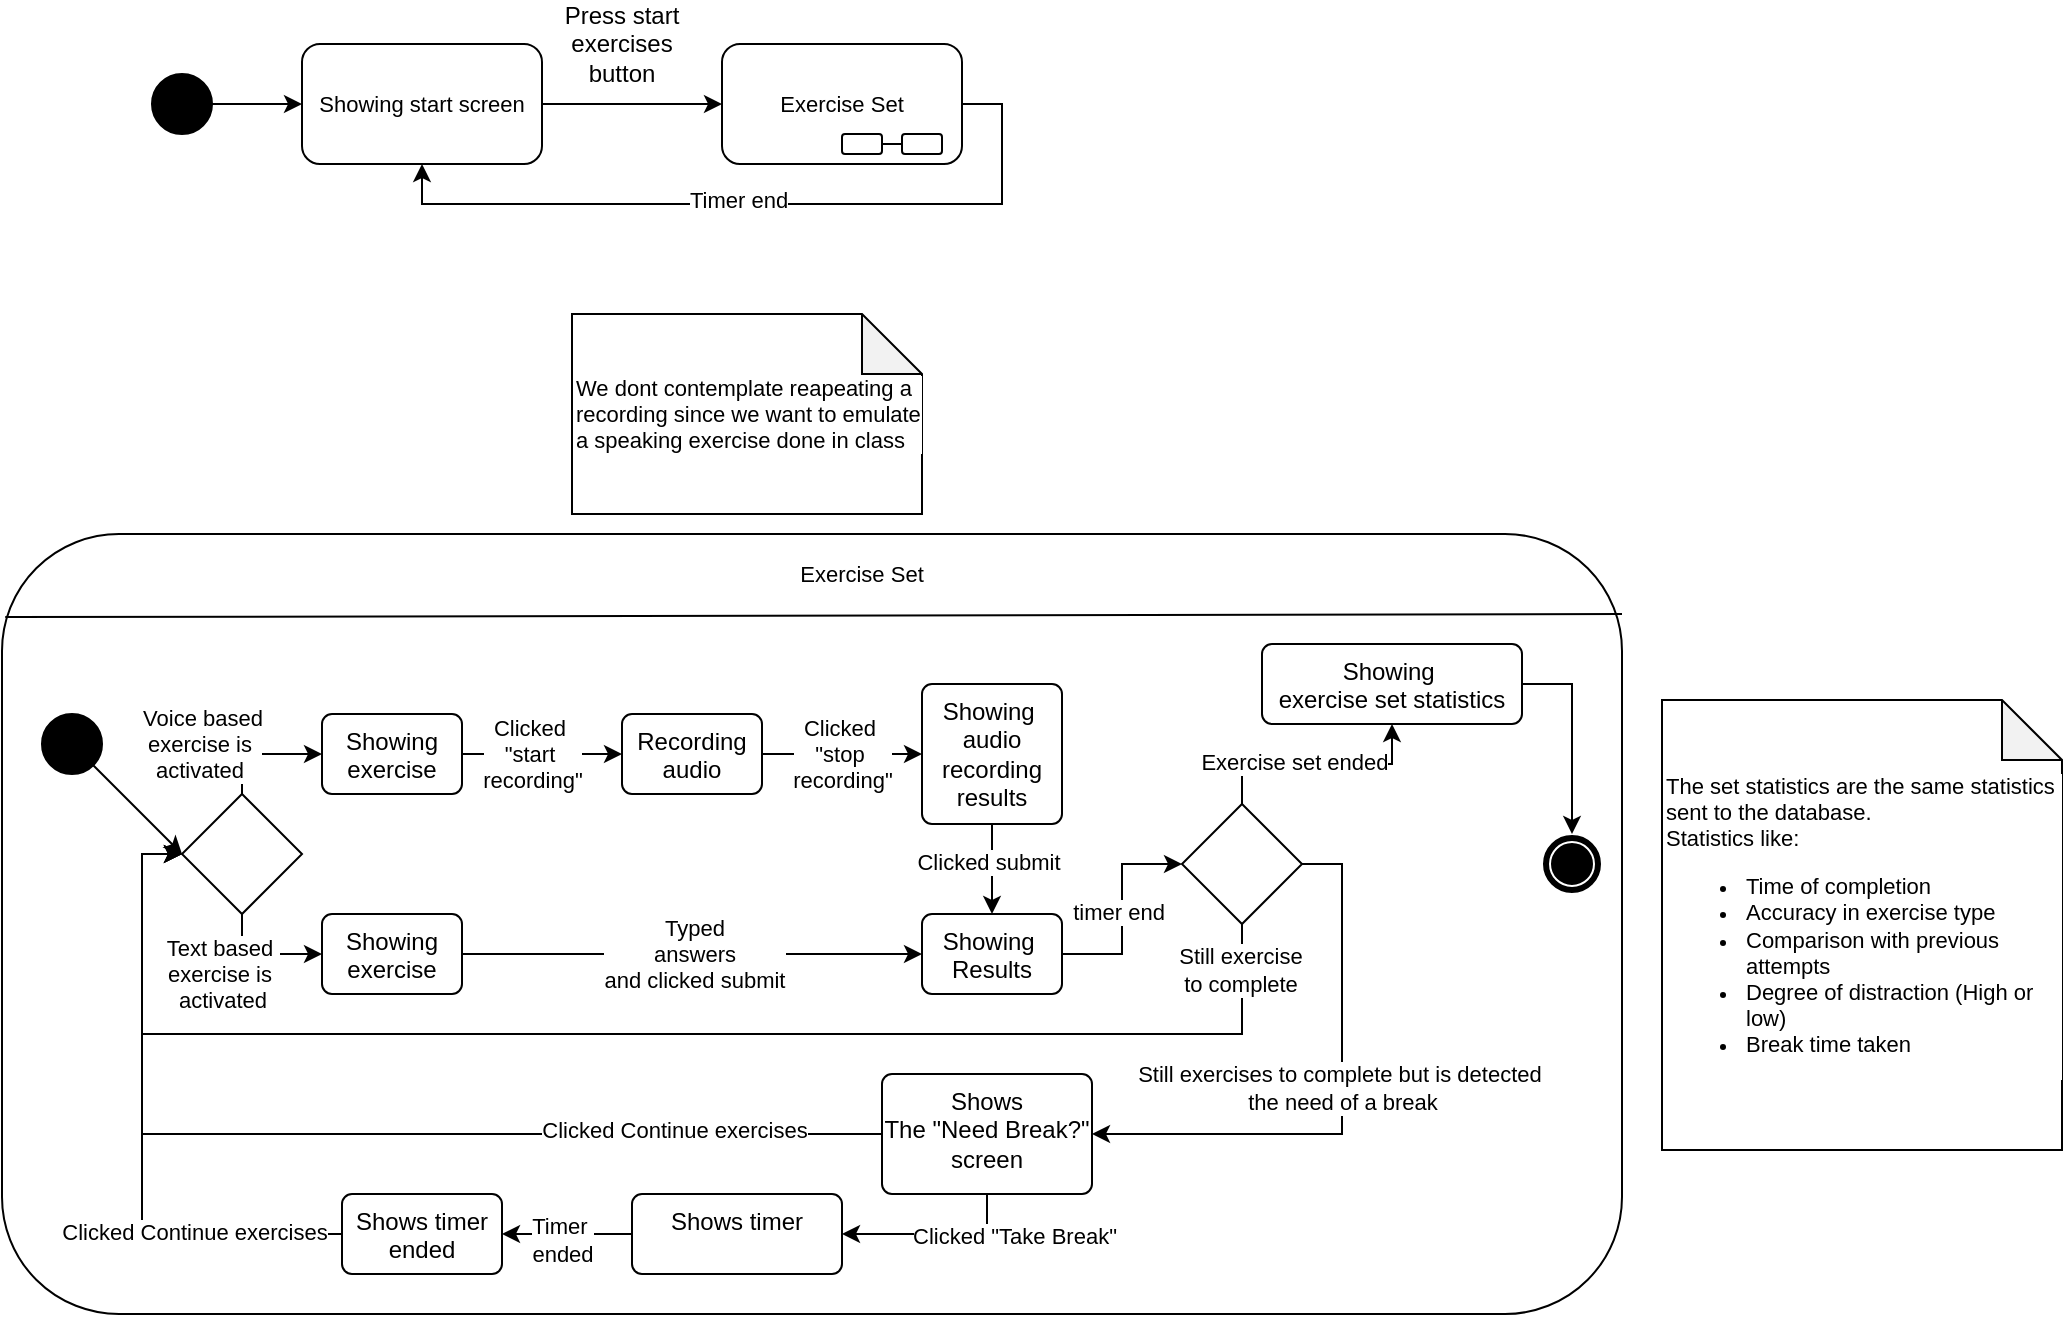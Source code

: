 <mxfile version="24.6.4" type="device">
  <diagram name="Page-1" id="5f0bae14-7c28-e335-631c-24af17079c00">
    <mxGraphModel dx="1185" dy="779" grid="1" gridSize="10" guides="1" tooltips="1" connect="1" arrows="1" fold="1" page="1" pageScale="1" pageWidth="1100" pageHeight="850" background="none" math="0" shadow="0">
      <root>
        <mxCell id="0" />
        <mxCell id="1" parent="0" />
        <mxCell id="zLHpc_LP7oTZizmcBeUN-13" style="edgeStyle=orthogonalEdgeStyle;rounded=0;orthogonalLoop=1;jettySize=auto;html=1;exitX=1;exitY=0.5;exitDx=0;exitDy=0;entryX=0;entryY=0.5;entryDx=0;entryDy=0;" edge="1" parent="1" source="ispf3cTAjHFTwqw6l8b9-2" target="zLHpc_LP7oTZizmcBeUN-8">
          <mxGeometry relative="1" as="geometry" />
        </mxCell>
        <mxCell id="ispf3cTAjHFTwqw6l8b9-2" value="" style="ellipse;fillColor=strokeColor;html=1;" parent="1" vertex="1">
          <mxGeometry x="125" y="70" width="30" height="30" as="geometry" />
        </mxCell>
        <mxCell id="ispf3cTAjHFTwqw6l8b9-28" style="edgeStyle=none;shape=connector;rounded=0;orthogonalLoop=1;jettySize=auto;html=1;exitX=0;exitY=0.5;exitDx=0;exitDy=0;strokeColor=default;align=center;verticalAlign=middle;fontFamily=Helvetica;fontSize=11;fontColor=default;labelBackgroundColor=default;startArrow=classic;startFill=1;endArrow=none;endFill=0;" parent="1" edge="1">
          <mxGeometry relative="1" as="geometry">
            <mxPoint x="410" y="85" as="sourcePoint" />
            <mxPoint x="320" y="85" as="targetPoint" />
          </mxGeometry>
        </mxCell>
        <mxCell id="ispf3cTAjHFTwqw6l8b9-27" value="Press start&lt;div&gt;exercises button&lt;/div&gt;" style="text;html=1;align=center;verticalAlign=middle;whiteSpace=wrap;rounded=0;" parent="1" vertex="1">
          <mxGeometry x="330" y="40" width="60" height="30" as="geometry" />
        </mxCell>
        <mxCell id="ispf3cTAjHFTwqw6l8b9-34" value="" style="rounded=1;whiteSpace=wrap;html=1;fontFamily=Helvetica;fontSize=11;fontColor=default;labelBackgroundColor=default;connectable=0;" parent="1" vertex="1">
          <mxGeometry x="50" y="300" width="810" height="390" as="geometry" />
        </mxCell>
        <mxCell id="ispf3cTAjHFTwqw6l8b9-35" value="" style="endArrow=none;html=1;rounded=0;strokeColor=default;align=center;verticalAlign=middle;fontFamily=Helvetica;fontSize=11;fontColor=default;labelBackgroundColor=default;exitX=0.002;exitY=0.154;exitDx=0;exitDy=0;entryX=1;entryY=0.15;entryDx=0;entryDy=0;entryPerimeter=0;exitPerimeter=0;" parent="1" edge="1">
          <mxGeometry width="50" height="50" relative="1" as="geometry">
            <mxPoint x="51.62" y="341.56" as="sourcePoint" />
            <mxPoint x="860" y="340" as="targetPoint" />
          </mxGeometry>
        </mxCell>
        <mxCell id="ispf3cTAjHFTwqw6l8b9-36" value="Exercise Set" style="text;html=1;align=center;verticalAlign=middle;whiteSpace=wrap;rounded=0;fontFamily=Helvetica;fontSize=11;fontColor=default;labelBackgroundColor=default;" parent="1" vertex="1">
          <mxGeometry x="440" y="300" width="80" height="40" as="geometry" />
        </mxCell>
        <mxCell id="ispf3cTAjHFTwqw6l8b9-49" style="edgeStyle=none;shape=connector;rounded=0;orthogonalLoop=1;jettySize=auto;html=1;exitX=1;exitY=1;exitDx=0;exitDy=0;entryX=0;entryY=0.5;entryDx=0;entryDy=0;strokeColor=default;align=center;verticalAlign=middle;fontFamily=Helvetica;fontSize=11;fontColor=default;labelBackgroundColor=default;startArrow=none;startFill=0;endArrow=classic;endFill=1;" parent="1" source="ispf3cTAjHFTwqw6l8b9-37" target="ispf3cTAjHFTwqw6l8b9-47" edge="1">
          <mxGeometry relative="1" as="geometry" />
        </mxCell>
        <mxCell id="ispf3cTAjHFTwqw6l8b9-37" value="" style="ellipse;fillColor=strokeColor;html=1;" parent="1" vertex="1">
          <mxGeometry x="70" y="390" width="30" height="30" as="geometry" />
        </mxCell>
        <mxCell id="ispf3cTAjHFTwqw6l8b9-38" value="" style="ellipse;shape=doubleEllipse;whiteSpace=wrap;html=1;fontFamily=Helvetica;fontSize=11;fontColor=default;labelBackgroundColor=default;fillStyle=solid;strokeColor=#FFFFFF;fillColor=#000000;" parent="1" vertex="1">
          <mxGeometry x="820" y="450" width="30" height="30" as="geometry" />
        </mxCell>
        <mxCell id="ispf3cTAjHFTwqw6l8b9-51" style="edgeStyle=orthogonalEdgeStyle;shape=connector;rounded=0;orthogonalLoop=1;jettySize=auto;html=1;exitX=0.5;exitY=0;exitDx=0;exitDy=0;strokeColor=default;align=center;verticalAlign=middle;fontFamily=Helvetica;fontSize=11;fontColor=default;labelBackgroundColor=default;startArrow=none;startFill=0;endArrow=classic;endFill=1;" parent="1" source="ispf3cTAjHFTwqw6l8b9-47" target="ispf3cTAjHFTwqw6l8b9-50" edge="1">
          <mxGeometry relative="1" as="geometry" />
        </mxCell>
        <mxCell id="ispf3cTAjHFTwqw6l8b9-54" value="Voice based&lt;div&gt;exercise is&amp;nbsp;&lt;/div&gt;&lt;div&gt;activated&amp;nbsp;&lt;/div&gt;" style="edgeLabel;html=1;align=center;verticalAlign=middle;resizable=0;points=[];fontFamily=Helvetica;fontSize=11;fontColor=default;labelBackgroundColor=default;" parent="ispf3cTAjHFTwqw6l8b9-51" vertex="1" connectable="0">
          <mxGeometry x="-0.333" y="1" relative="1" as="geometry">
            <mxPoint x="-20" y="-4" as="offset" />
          </mxGeometry>
        </mxCell>
        <mxCell id="ispf3cTAjHFTwqw6l8b9-53" style="edgeStyle=orthogonalEdgeStyle;shape=connector;rounded=0;orthogonalLoop=1;jettySize=auto;html=1;exitX=0.5;exitY=1;exitDx=0;exitDy=0;entryX=0;entryY=0.5;entryDx=0;entryDy=0;strokeColor=default;align=center;verticalAlign=middle;fontFamily=Helvetica;fontSize=11;fontColor=default;labelBackgroundColor=default;startArrow=none;startFill=0;endArrow=classic;endFill=1;" parent="1" source="ispf3cTAjHFTwqw6l8b9-47" target="ispf3cTAjHFTwqw6l8b9-52" edge="1">
          <mxGeometry relative="1" as="geometry" />
        </mxCell>
        <mxCell id="ispf3cTAjHFTwqw6l8b9-55" value="Text based&amp;nbsp;&lt;div&gt;exercise is&amp;nbsp;&lt;/div&gt;&lt;div&gt;activated&lt;br&gt;&lt;/div&gt;" style="edgeLabel;html=1;align=center;verticalAlign=middle;resizable=0;points=[];fontFamily=Helvetica;fontSize=11;fontColor=default;labelBackgroundColor=default;" parent="ispf3cTAjHFTwqw6l8b9-53" vertex="1" connectable="0">
          <mxGeometry x="-0.38" y="1" relative="1" as="geometry">
            <mxPoint x="-11" y="11" as="offset" />
          </mxGeometry>
        </mxCell>
        <mxCell id="ispf3cTAjHFTwqw6l8b9-47" value="" style="rhombus;whiteSpace=wrap;html=1;fontFamily=Helvetica;fontSize=11;fontColor=default;labelBackgroundColor=default;" parent="1" vertex="1">
          <mxGeometry x="140" y="430" width="60" height="60" as="geometry" />
        </mxCell>
        <mxCell id="ispf3cTAjHFTwqw6l8b9-57" value="" style="edgeStyle=orthogonalEdgeStyle;shape=connector;rounded=0;orthogonalLoop=1;jettySize=auto;html=1;strokeColor=default;align=center;verticalAlign=middle;fontFamily=Helvetica;fontSize=11;fontColor=default;labelBackgroundColor=default;startArrow=none;startFill=0;endArrow=classic;endFill=1;" parent="1" source="ispf3cTAjHFTwqw6l8b9-50" target="ispf3cTAjHFTwqw6l8b9-56" edge="1">
          <mxGeometry relative="1" as="geometry" />
        </mxCell>
        <mxCell id="ispf3cTAjHFTwqw6l8b9-60" value="Clicked&amp;nbsp;&lt;div&gt;&quot;start&amp;nbsp;&lt;/div&gt;&lt;div&gt;recording&quot;&lt;/div&gt;" style="edgeLabel;html=1;align=center;verticalAlign=middle;resizable=0;points=[];fontFamily=Helvetica;fontSize=11;fontColor=default;labelBackgroundColor=default;" parent="ispf3cTAjHFTwqw6l8b9-57" vertex="1" connectable="0">
          <mxGeometry x="-0.136" relative="1" as="geometry">
            <mxPoint as="offset" />
          </mxGeometry>
        </mxCell>
        <mxCell id="ispf3cTAjHFTwqw6l8b9-50" value="Showing exercise" style="html=1;align=center;verticalAlign=top;rounded=1;absoluteArcSize=1;arcSize=10;dashed=0;whiteSpace=wrap;" parent="1" vertex="1">
          <mxGeometry x="210" y="390" width="70" height="40" as="geometry" />
        </mxCell>
        <mxCell id="ispf3cTAjHFTwqw6l8b9-59" value="" style="edgeStyle=orthogonalEdgeStyle;shape=connector;rounded=0;orthogonalLoop=1;jettySize=auto;html=1;strokeColor=default;align=center;verticalAlign=middle;fontFamily=Helvetica;fontSize=11;fontColor=default;labelBackgroundColor=default;startArrow=none;startFill=0;endArrow=classic;endFill=1;" parent="1" source="ispf3cTAjHFTwqw6l8b9-52" target="ispf3cTAjHFTwqw6l8b9-58" edge="1">
          <mxGeometry relative="1" as="geometry" />
        </mxCell>
        <mxCell id="ispf3cTAjHFTwqw6l8b9-61" value="Typed&lt;div&gt;answers&lt;/div&gt;&lt;div&gt;and clicked submit&lt;/div&gt;" style="edgeLabel;html=1;align=center;verticalAlign=middle;resizable=0;points=[];fontFamily=Helvetica;fontSize=11;fontColor=default;labelBackgroundColor=default;" parent="ispf3cTAjHFTwqw6l8b9-59" vertex="1" connectable="0">
          <mxGeometry x="0.067" relative="1" as="geometry">
            <mxPoint x="-7" as="offset" />
          </mxGeometry>
        </mxCell>
        <mxCell id="ispf3cTAjHFTwqw6l8b9-52" value="Showing exercise" style="html=1;align=center;verticalAlign=top;rounded=1;absoluteArcSize=1;arcSize=10;dashed=0;whiteSpace=wrap;" parent="1" vertex="1">
          <mxGeometry x="210" y="490" width="70" height="40" as="geometry" />
        </mxCell>
        <mxCell id="ispf3cTAjHFTwqw6l8b9-63" value="" style="edgeStyle=orthogonalEdgeStyle;shape=connector;rounded=0;orthogonalLoop=1;jettySize=auto;html=1;strokeColor=default;align=center;verticalAlign=middle;fontFamily=Helvetica;fontSize=11;fontColor=default;labelBackgroundColor=default;startArrow=none;startFill=0;endArrow=classic;endFill=1;" parent="1" source="ispf3cTAjHFTwqw6l8b9-56" target="ispf3cTAjHFTwqw6l8b9-62" edge="1">
          <mxGeometry relative="1" as="geometry" />
        </mxCell>
        <mxCell id="ispf3cTAjHFTwqw6l8b9-56" value="Recording&lt;div&gt;audio&lt;/div&gt;" style="html=1;align=center;verticalAlign=top;rounded=1;absoluteArcSize=1;arcSize=10;dashed=0;whiteSpace=wrap;" parent="1" vertex="1">
          <mxGeometry x="360" y="390" width="70" height="40" as="geometry" />
        </mxCell>
        <mxCell id="ispf3cTAjHFTwqw6l8b9-70" style="edgeStyle=orthogonalEdgeStyle;shape=connector;rounded=0;orthogonalLoop=1;jettySize=auto;html=1;exitX=1;exitY=0.5;exitDx=0;exitDy=0;entryX=0;entryY=0.5;entryDx=0;entryDy=0;strokeColor=default;align=center;verticalAlign=middle;fontFamily=Helvetica;fontSize=11;fontColor=default;labelBackgroundColor=default;startArrow=none;startFill=0;endArrow=classic;endFill=1;" parent="1" source="ispf3cTAjHFTwqw6l8b9-58" target="ispf3cTAjHFTwqw6l8b9-69" edge="1">
          <mxGeometry relative="1" as="geometry" />
        </mxCell>
        <mxCell id="ispf3cTAjHFTwqw6l8b9-71" value="timer end" style="edgeLabel;html=1;align=center;verticalAlign=middle;resizable=0;points=[];fontFamily=Helvetica;fontSize=11;fontColor=default;labelBackgroundColor=default;" parent="ispf3cTAjHFTwqw6l8b9-70" vertex="1" connectable="0">
          <mxGeometry x="-0.031" y="2" relative="1" as="geometry">
            <mxPoint as="offset" />
          </mxGeometry>
        </mxCell>
        <mxCell id="ispf3cTAjHFTwqw6l8b9-58" value="Showing&amp;nbsp;&lt;div&gt;Results&lt;/div&gt;" style="html=1;align=center;verticalAlign=top;rounded=1;absoluteArcSize=1;arcSize=10;dashed=0;whiteSpace=wrap;" parent="1" vertex="1">
          <mxGeometry x="510" y="490" width="70" height="40" as="geometry" />
        </mxCell>
        <mxCell id="zLHpc_LP7oTZizmcBeUN-5" style="edgeStyle=orthogonalEdgeStyle;rounded=0;orthogonalLoop=1;jettySize=auto;html=1;exitX=0.5;exitY=1;exitDx=0;exitDy=0;entryX=0.5;entryY=0;entryDx=0;entryDy=0;" edge="1" parent="1" source="ispf3cTAjHFTwqw6l8b9-62" target="ispf3cTAjHFTwqw6l8b9-58">
          <mxGeometry relative="1" as="geometry" />
        </mxCell>
        <mxCell id="zLHpc_LP7oTZizmcBeUN-6" value="Clicked submit" style="edgeLabel;html=1;align=center;verticalAlign=middle;resizable=0;points=[];" vertex="1" connectable="0" parent="zLHpc_LP7oTZizmcBeUN-5">
          <mxGeometry x="-0.162" y="-2" relative="1" as="geometry">
            <mxPoint as="offset" />
          </mxGeometry>
        </mxCell>
        <mxCell id="ispf3cTAjHFTwqw6l8b9-62" value="Showing&amp;nbsp;&lt;div&gt;audio recording&lt;/div&gt;&lt;div&gt;results&lt;/div&gt;" style="html=1;align=center;verticalAlign=top;rounded=1;absoluteArcSize=1;arcSize=10;dashed=0;whiteSpace=wrap;" parent="1" vertex="1">
          <mxGeometry x="510" y="375" width="70" height="70" as="geometry" />
        </mxCell>
        <mxCell id="ispf3cTAjHFTwqw6l8b9-64" value="Clicked&amp;nbsp;&lt;div&gt;&quot;stop&amp;nbsp;&lt;/div&gt;&lt;div&gt;recording&quot;&lt;/div&gt;" style="edgeLabel;html=1;align=center;verticalAlign=middle;resizable=0;points=[];fontFamily=Helvetica;fontSize=11;fontColor=default;labelBackgroundColor=default;" parent="1" vertex="1" connectable="0">
          <mxGeometry x="470.0" y="410" as="geometry" />
        </mxCell>
        <mxCell id="ispf3cTAjHFTwqw6l8b9-72" style="edgeStyle=orthogonalEdgeStyle;shape=connector;rounded=0;orthogonalLoop=1;jettySize=auto;html=1;exitX=0.5;exitY=0;exitDx=0;exitDy=0;strokeColor=default;align=center;verticalAlign=middle;fontFamily=Helvetica;fontSize=11;fontColor=default;labelBackgroundColor=default;startArrow=none;startFill=0;endArrow=classic;endFill=1;" parent="1" source="ispf3cTAjHFTwqw6l8b9-69" target="ispf3cTAjHFTwqw6l8b9-97" edge="1">
          <mxGeometry relative="1" as="geometry" />
        </mxCell>
        <mxCell id="ispf3cTAjHFTwqw6l8b9-73" value="Exercise set ended" style="edgeLabel;html=1;align=center;verticalAlign=middle;resizable=0;points=[];fontFamily=Helvetica;fontSize=11;fontColor=default;labelBackgroundColor=default;" parent="ispf3cTAjHFTwqw6l8b9-72" vertex="1" connectable="0">
          <mxGeometry x="-0.2" y="1" relative="1" as="geometry">
            <mxPoint as="offset" />
          </mxGeometry>
        </mxCell>
        <mxCell id="ispf3cTAjHFTwqw6l8b9-74" style="edgeStyle=orthogonalEdgeStyle;shape=connector;rounded=0;orthogonalLoop=1;jettySize=auto;html=1;exitX=0.5;exitY=1;exitDx=0;exitDy=0;entryX=0;entryY=0.5;entryDx=0;entryDy=0;strokeColor=default;align=center;verticalAlign=middle;fontFamily=Helvetica;fontSize=11;fontColor=default;labelBackgroundColor=default;startArrow=none;startFill=0;endArrow=classic;endFill=1;" parent="1" source="ispf3cTAjHFTwqw6l8b9-69" target="ispf3cTAjHFTwqw6l8b9-47" edge="1">
          <mxGeometry relative="1" as="geometry">
            <Array as="points">
              <mxPoint x="670" y="550" />
              <mxPoint x="120" y="550" />
              <mxPoint x="120" y="460" />
            </Array>
          </mxGeometry>
        </mxCell>
        <mxCell id="ispf3cTAjHFTwqw6l8b9-75" value="Still exercise&lt;div&gt;to complete&lt;/div&gt;" style="edgeLabel;html=1;align=center;verticalAlign=middle;resizable=0;points=[];fontFamily=Helvetica;fontSize=11;fontColor=default;labelBackgroundColor=default;" parent="ispf3cTAjHFTwqw6l8b9-74" vertex="1" connectable="0">
          <mxGeometry x="-0.935" y="-1" relative="1" as="geometry">
            <mxPoint as="offset" />
          </mxGeometry>
        </mxCell>
        <mxCell id="ispf3cTAjHFTwqw6l8b9-101" style="edgeStyle=orthogonalEdgeStyle;shape=connector;rounded=0;orthogonalLoop=1;jettySize=auto;html=1;exitX=1;exitY=0.5;exitDx=0;exitDy=0;entryX=1;entryY=0.5;entryDx=0;entryDy=0;strokeColor=default;align=center;verticalAlign=middle;fontFamily=Helvetica;fontSize=11;fontColor=default;labelBackgroundColor=default;startArrow=none;startFill=0;endArrow=classic;endFill=1;" parent="1" source="ispf3cTAjHFTwqw6l8b9-69" target="ispf3cTAjHFTwqw6l8b9-100" edge="1">
          <mxGeometry relative="1" as="geometry" />
        </mxCell>
        <mxCell id="ispf3cTAjHFTwqw6l8b9-102" value="Still exercises to complete but is detected&amp;nbsp;&lt;div&gt;the need of a break&lt;/div&gt;" style="edgeLabel;html=1;align=center;verticalAlign=middle;resizable=0;points=[];fontFamily=Helvetica;fontSize=11;fontColor=default;labelBackgroundColor=default;" parent="ispf3cTAjHFTwqw6l8b9-101" vertex="1" connectable="0">
          <mxGeometry x="-0.056" relative="1" as="geometry">
            <mxPoint as="offset" />
          </mxGeometry>
        </mxCell>
        <mxCell id="ispf3cTAjHFTwqw6l8b9-69" value="" style="rhombus;whiteSpace=wrap;html=1;fontFamily=Helvetica;fontSize=11;fontColor=default;labelBackgroundColor=default;" parent="1" vertex="1">
          <mxGeometry x="640" y="435" width="60" height="60" as="geometry" />
        </mxCell>
        <mxCell id="ispf3cTAjHFTwqw6l8b9-90" value="" style="group" parent="1" vertex="1" connectable="0">
          <mxGeometry x="410" y="55" width="120" height="60" as="geometry" />
        </mxCell>
        <mxCell id="ispf3cTAjHFTwqw6l8b9-76" value="Exercise Set" style="rounded=1;whiteSpace=wrap;html=1;fontFamily=Helvetica;fontSize=11;fontColor=default;labelBackgroundColor=default;" parent="ispf3cTAjHFTwqw6l8b9-90" vertex="1">
          <mxGeometry width="120" height="60" as="geometry" />
        </mxCell>
        <mxCell id="ispf3cTAjHFTwqw6l8b9-80" value="" style="group" parent="ispf3cTAjHFTwqw6l8b9-90" vertex="1" connectable="0">
          <mxGeometry x="60" y="45" width="50" height="10" as="geometry" />
        </mxCell>
        <mxCell id="ispf3cTAjHFTwqw6l8b9-79" style="edgeStyle=orthogonalEdgeStyle;shape=connector;rounded=0;orthogonalLoop=1;jettySize=auto;html=1;exitX=1;exitY=0.5;exitDx=0;exitDy=0;entryX=0;entryY=0.5;entryDx=0;entryDy=0;strokeColor=default;align=center;verticalAlign=middle;fontFamily=Helvetica;fontSize=11;fontColor=default;labelBackgroundColor=default;startArrow=none;startFill=0;endArrow=none;endFill=0;" parent="ispf3cTAjHFTwqw6l8b9-80" source="ispf3cTAjHFTwqw6l8b9-77" target="ispf3cTAjHFTwqw6l8b9-78" edge="1">
          <mxGeometry relative="1" as="geometry" />
        </mxCell>
        <mxCell id="ispf3cTAjHFTwqw6l8b9-77" value="" style="rounded=1;whiteSpace=wrap;html=1;fontFamily=Helvetica;fontSize=11;fontColor=default;labelBackgroundColor=default;" parent="ispf3cTAjHFTwqw6l8b9-80" vertex="1">
          <mxGeometry width="20" height="10" as="geometry" />
        </mxCell>
        <mxCell id="ispf3cTAjHFTwqw6l8b9-78" value="" style="rounded=1;whiteSpace=wrap;html=1;fontFamily=Helvetica;fontSize=11;fontColor=default;labelBackgroundColor=default;" parent="ispf3cTAjHFTwqw6l8b9-80" vertex="1">
          <mxGeometry x="30" width="20" height="10" as="geometry" />
        </mxCell>
        <mxCell id="ispf3cTAjHFTwqw6l8b9-98" style="edgeStyle=orthogonalEdgeStyle;shape=connector;rounded=0;orthogonalLoop=1;jettySize=auto;html=1;exitX=1;exitY=0.5;exitDx=0;exitDy=0;strokeColor=default;align=center;verticalAlign=middle;fontFamily=Helvetica;fontSize=11;fontColor=default;labelBackgroundColor=default;startArrow=none;startFill=0;endArrow=classic;endFill=1;" parent="1" source="ispf3cTAjHFTwqw6l8b9-97" target="ispf3cTAjHFTwqw6l8b9-38" edge="1">
          <mxGeometry relative="1" as="geometry" />
        </mxCell>
        <mxCell id="ispf3cTAjHFTwqw6l8b9-97" value="Showing&amp;nbsp;&lt;div&gt;exercise set statistics&lt;/div&gt;" style="html=1;align=center;verticalAlign=top;rounded=1;absoluteArcSize=1;arcSize=10;dashed=0;whiteSpace=wrap;" parent="1" vertex="1">
          <mxGeometry x="680" y="355" width="130" height="40" as="geometry" />
        </mxCell>
        <mxCell id="ispf3cTAjHFTwqw6l8b9-99" value="The set statistics are the same statistics sent to the database.&lt;div&gt;Statistics like:&lt;/div&gt;&lt;div&gt;&lt;ul&gt;&lt;li&gt;Time of completion&lt;/li&gt;&lt;li&gt;Accuracy in exercise type&lt;/li&gt;&lt;li&gt;Comparison with previous attempts&lt;/li&gt;&lt;li&gt;Degree of distraction (High or low)&lt;/li&gt;&lt;li&gt;Break time taken&lt;/li&gt;&lt;/ul&gt;&lt;/div&gt;" style="shape=note;whiteSpace=wrap;html=1;backgroundOutline=1;darkOpacity=0.05;fontFamily=Helvetica;fontSize=11;fontColor=default;labelBackgroundColor=default;align=left;" parent="1" vertex="1">
          <mxGeometry x="880" y="383" width="200" height="225" as="geometry" />
        </mxCell>
        <mxCell id="ispf3cTAjHFTwqw6l8b9-103" style="edgeStyle=orthogonalEdgeStyle;shape=connector;rounded=0;orthogonalLoop=1;jettySize=auto;html=1;exitX=0;exitY=0.5;exitDx=0;exitDy=0;entryX=0;entryY=0.5;entryDx=0;entryDy=0;strokeColor=default;align=center;verticalAlign=middle;fontFamily=Helvetica;fontSize=11;fontColor=default;labelBackgroundColor=default;startArrow=none;startFill=0;endArrow=classic;endFill=1;" parent="1" source="ispf3cTAjHFTwqw6l8b9-100" target="ispf3cTAjHFTwqw6l8b9-47" edge="1">
          <mxGeometry relative="1" as="geometry" />
        </mxCell>
        <mxCell id="ispf3cTAjHFTwqw6l8b9-104" value="Clicked Continue exercises" style="edgeLabel;html=1;align=center;verticalAlign=middle;resizable=0;points=[];fontFamily=Helvetica;fontSize=11;fontColor=default;labelBackgroundColor=default;" parent="ispf3cTAjHFTwqw6l8b9-103" vertex="1" connectable="0">
          <mxGeometry x="-0.607" y="-2" relative="1" as="geometry">
            <mxPoint as="offset" />
          </mxGeometry>
        </mxCell>
        <mxCell id="ispf3cTAjHFTwqw6l8b9-106" style="edgeStyle=orthogonalEdgeStyle;shape=connector;rounded=0;orthogonalLoop=1;jettySize=auto;html=1;exitX=0.5;exitY=1;exitDx=0;exitDy=0;strokeColor=default;align=center;verticalAlign=middle;fontFamily=Helvetica;fontSize=11;fontColor=default;labelBackgroundColor=default;startArrow=none;startFill=0;endArrow=classic;endFill=1;" parent="1" source="ispf3cTAjHFTwqw6l8b9-100" target="ispf3cTAjHFTwqw6l8b9-105" edge="1">
          <mxGeometry relative="1" as="geometry" />
        </mxCell>
        <mxCell id="ispf3cTAjHFTwqw6l8b9-107" value="Clicked &quot;Take Break&quot;" style="edgeLabel;html=1;align=center;verticalAlign=middle;resizable=0;points=[];fontFamily=Helvetica;fontSize=11;fontColor=default;labelBackgroundColor=default;" parent="ispf3cTAjHFTwqw6l8b9-106" vertex="1" connectable="0">
          <mxGeometry x="-0.075" y="1" relative="1" as="geometry">
            <mxPoint x="36" as="offset" />
          </mxGeometry>
        </mxCell>
        <mxCell id="ispf3cTAjHFTwqw6l8b9-100" value="Shows&lt;div&gt;The &quot;Need Break?&quot; screen&lt;/div&gt;" style="html=1;align=center;verticalAlign=top;rounded=1;absoluteArcSize=1;arcSize=10;dashed=0;whiteSpace=wrap;" parent="1" vertex="1">
          <mxGeometry x="490" y="570" width="105" height="60" as="geometry" />
        </mxCell>
        <mxCell id="ispf3cTAjHFTwqw6l8b9-110" style="edgeStyle=orthogonalEdgeStyle;shape=connector;rounded=0;orthogonalLoop=1;jettySize=auto;html=1;strokeColor=default;align=center;verticalAlign=middle;fontFamily=Helvetica;fontSize=11;fontColor=default;labelBackgroundColor=default;startArrow=none;startFill=0;endArrow=classic;endFill=1;entryX=0;entryY=0.5;entryDx=0;entryDy=0;" parent="1" target="ispf3cTAjHFTwqw6l8b9-47" edge="1">
          <mxGeometry relative="1" as="geometry">
            <mxPoint x="110" y="470" as="targetPoint" />
            <mxPoint x="220" y="650" as="sourcePoint" />
            <Array as="points">
              <mxPoint x="120" y="650" />
              <mxPoint x="120" y="460" />
            </Array>
          </mxGeometry>
        </mxCell>
        <mxCell id="ispf3cTAjHFTwqw6l8b9-111" value="Clicked Continue exercises" style="edgeLabel;html=1;align=center;verticalAlign=middle;resizable=0;points=[];fontFamily=Helvetica;fontSize=11;fontColor=default;labelBackgroundColor=default;" parent="ispf3cTAjHFTwqw6l8b9-110" vertex="1" connectable="0">
          <mxGeometry x="-0.519" y="-1" relative="1" as="geometry">
            <mxPoint as="offset" />
          </mxGeometry>
        </mxCell>
        <mxCell id="ispf3cTAjHFTwqw6l8b9-113" value="" style="edgeStyle=orthogonalEdgeStyle;shape=connector;rounded=0;orthogonalLoop=1;jettySize=auto;html=1;strokeColor=default;align=center;verticalAlign=middle;fontFamily=Helvetica;fontSize=11;fontColor=default;labelBackgroundColor=default;startArrow=none;startFill=0;endArrow=classic;endFill=1;" parent="1" source="ispf3cTAjHFTwqw6l8b9-105" target="ispf3cTAjHFTwqw6l8b9-112" edge="1">
          <mxGeometry relative="1" as="geometry" />
        </mxCell>
        <mxCell id="ispf3cTAjHFTwqw6l8b9-114" value="Timer&amp;nbsp;&lt;div&gt;ended&lt;/div&gt;" style="edgeLabel;html=1;align=center;verticalAlign=middle;resizable=0;points=[];fontFamily=Helvetica;fontSize=11;fontColor=default;labelBackgroundColor=default;" parent="ispf3cTAjHFTwqw6l8b9-113" vertex="1" connectable="0">
          <mxGeometry x="0.079" y="3" relative="1" as="geometry">
            <mxPoint as="offset" />
          </mxGeometry>
        </mxCell>
        <mxCell id="ispf3cTAjHFTwqw6l8b9-105" value="Shows timer" style="html=1;align=center;verticalAlign=top;rounded=1;absoluteArcSize=1;arcSize=10;dashed=0;whiteSpace=wrap;" parent="1" vertex="1">
          <mxGeometry x="365" y="630" width="105" height="40" as="geometry" />
        </mxCell>
        <mxCell id="ispf3cTAjHFTwqw6l8b9-112" value="Shows timer ended" style="html=1;align=center;verticalAlign=top;rounded=1;absoluteArcSize=1;arcSize=10;dashed=0;whiteSpace=wrap;" parent="1" vertex="1">
          <mxGeometry x="220" y="630" width="80" height="40" as="geometry" />
        </mxCell>
        <mxCell id="zLHpc_LP7oTZizmcBeUN-1" value="We dont contemplate reapeating a recording since we want to emulate a speaking exercise done in class" style="shape=note;whiteSpace=wrap;html=1;backgroundOutline=1;darkOpacity=0.05;fontFamily=Helvetica;fontSize=11;fontColor=default;labelBackgroundColor=default;align=left;" vertex="1" parent="1">
          <mxGeometry x="335" y="190" width="175" height="100" as="geometry" />
        </mxCell>
        <mxCell id="zLHpc_LP7oTZizmcBeUN-7" value="" style="group" vertex="1" connectable="0" parent="1">
          <mxGeometry x="200" y="55" width="120" height="60" as="geometry" />
        </mxCell>
        <mxCell id="zLHpc_LP7oTZizmcBeUN-8" value="Showing start screen" style="rounded=1;whiteSpace=wrap;html=1;fontFamily=Helvetica;fontSize=11;fontColor=default;labelBackgroundColor=default;" vertex="1" parent="zLHpc_LP7oTZizmcBeUN-7">
          <mxGeometry width="120" height="60" as="geometry" />
        </mxCell>
        <mxCell id="zLHpc_LP7oTZizmcBeUN-14" style="edgeStyle=orthogonalEdgeStyle;rounded=0;orthogonalLoop=1;jettySize=auto;html=1;exitX=1;exitY=0.5;exitDx=0;exitDy=0;entryX=0.5;entryY=1;entryDx=0;entryDy=0;" edge="1" parent="1" source="ispf3cTAjHFTwqw6l8b9-76" target="zLHpc_LP7oTZizmcBeUN-8">
          <mxGeometry relative="1" as="geometry" />
        </mxCell>
        <mxCell id="zLHpc_LP7oTZizmcBeUN-15" value="Timer end" style="edgeLabel;html=1;align=center;verticalAlign=middle;resizable=0;points=[];" vertex="1" connectable="0" parent="zLHpc_LP7oTZizmcBeUN-14">
          <mxGeometry x="0.064" y="-2" relative="1" as="geometry">
            <mxPoint as="offset" />
          </mxGeometry>
        </mxCell>
      </root>
    </mxGraphModel>
  </diagram>
</mxfile>
